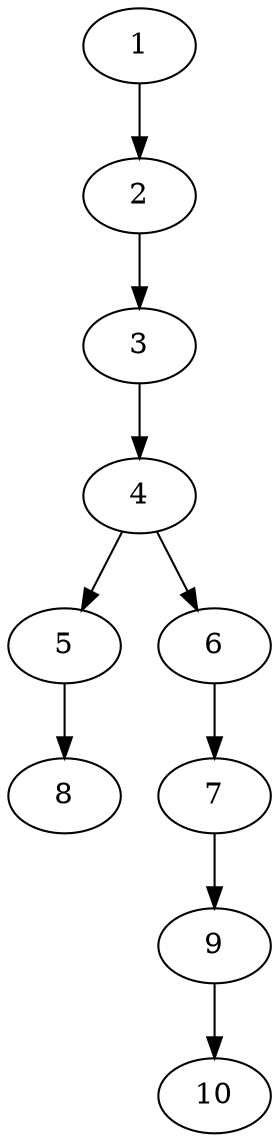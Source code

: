 // DAG (tier=1-easy, mode=compute, n=10, ccr=0.274, fat=0.411, density=0.261, regular=0.687, jump=0.082, mindata=262144, maxdata=2097152)
// DAG automatically generated by daggen at Sun Aug 24 16:33:32 2025
// /home/ermia/Project/Environments/daggen/bin/daggen --dot --ccr 0.274 --fat 0.411 --regular 0.687 --density 0.261 --jump 0.082 --mindata 262144 --maxdata 2097152 -n 10 
digraph G {
  1 [size="568519590775095296", alpha="0.16", expect_size="284259795387547648"]
  1 -> 2 [size ="5490184552448"]
  2 [size="42743375999081912", alpha="0.17", expect_size="21371687999540956"]
  2 -> 3 [size ="30988222595072"]
  3 [size="2321108513763360768", alpha="0.10", expect_size="1160554256881680384"]
  3 -> 4 [size ="14024485896192"]
  4 [size="11216389493410580", alpha="0.12", expect_size="5608194746705290"]
  4 -> 5 [size ="7255307059200"]
  4 -> 6 [size ="7255307059200"]
  5 [size="253519383189674", alpha="0.04", expect_size="126759691594837"]
  5 -> 8 [size ="10560284393472"]
  6 [size="191952062753695", alpha="0.10", expect_size="95976031376847"]
  6 -> 7 [size ="10113339359232"]
  7 [size="5117450157994792", alpha="0.01", expect_size="2558725078997396"]
  7 -> 9 [size ="8321633353728"]
  8 [size="11697870043917050", alpha="0.00", expect_size="5848935021958525"]
  9 [size="12800723131266146", alpha="0.06", expect_size="6400361565633073"]
  9 -> 10 [size ="6437216452608"]
  10 [size="4702272394362066", alpha="0.16", expect_size="2351136197181033"]
}
